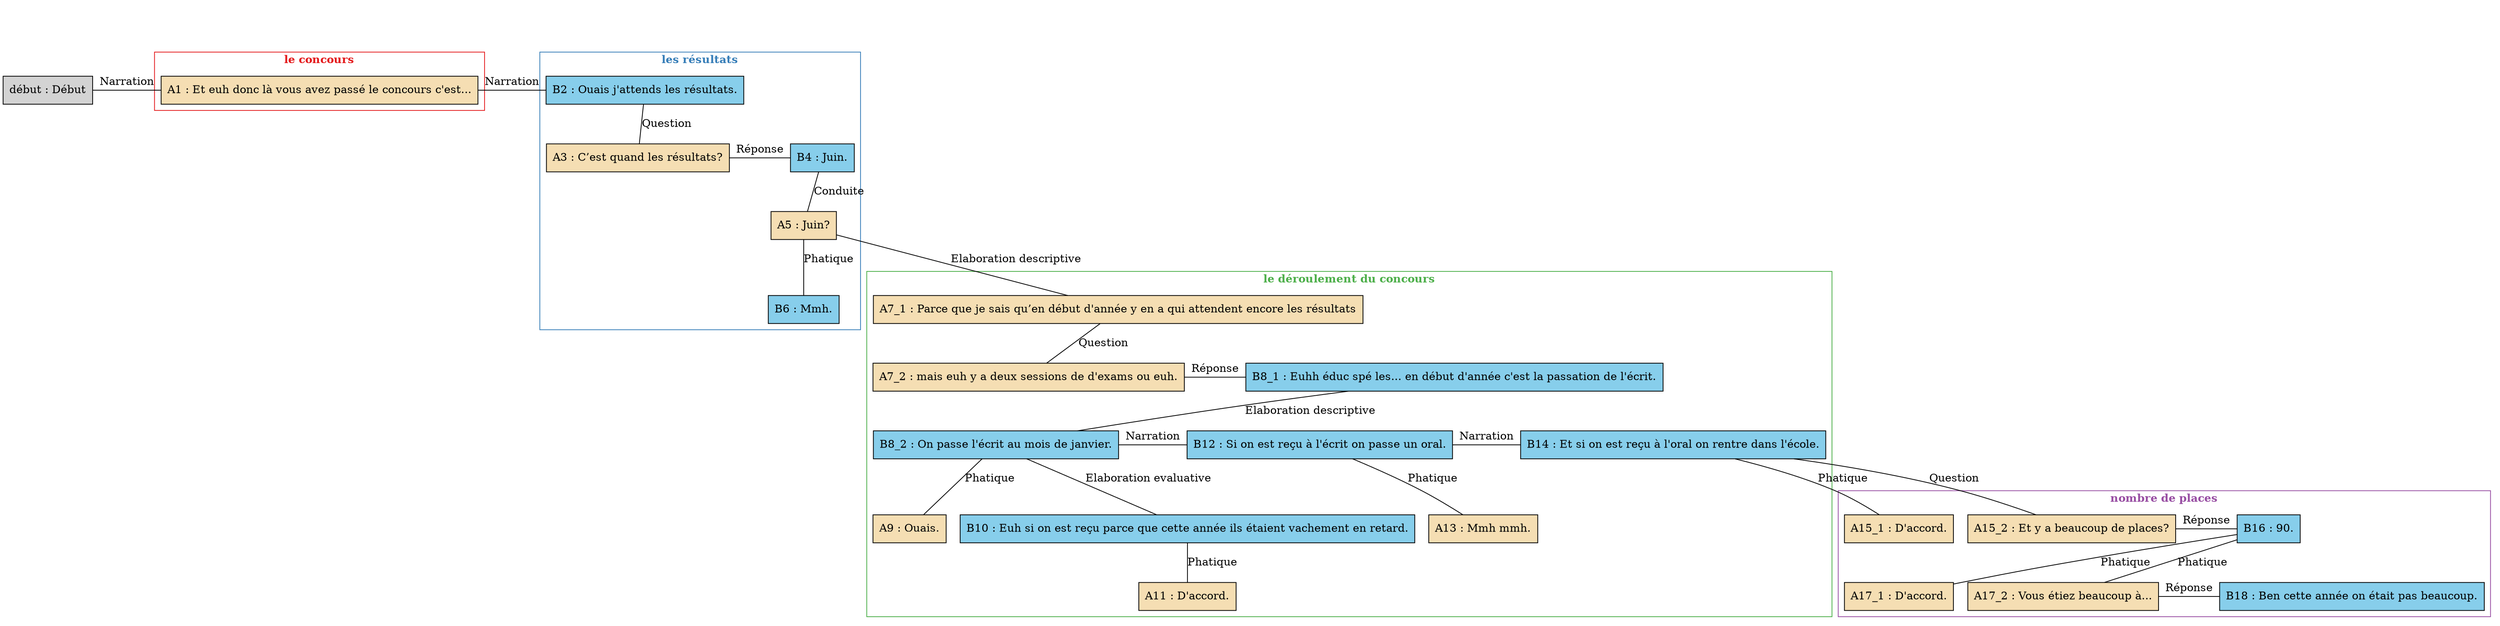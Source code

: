 digraph C05 {
	node [shape=box style=filled]
	newrank=true
	zero [style=invis]
	"début" [label="début : Début"]
	A1 [label="A1 : Et euh donc là vous avez passé le concours c'est..." fillcolor=wheat]
	B2 [label="B2 : Ouais j'attends les résultats." fillcolor=skyblue]
	A3 [label="A3 : C’est quand les résultats?" fillcolor=wheat]
	B4 [label="B4 : Juin." fillcolor=skyblue]
	A5 [label="A5 : Juin?" fillcolor=wheat]
	B6 [label="B6 : Mmh." fillcolor=skyblue]
	A7_1 [label="A7_1 : Parce que je sais qu’en début d'année y en a qui attendent encore les résultats" fillcolor=wheat]
	A7_2 [label="A7_2 : mais euh y a deux sessions de d'exams ou euh." fillcolor=wheat]
	B8_1 [label="B8_1 : Euhh éduc spé les... en début d'année c'est la passation de l'écrit." fillcolor=skyblue]
	B8_2 [label="B8_2 : On passe l'écrit au mois de janvier." fillcolor=skyblue]
	A9 [label="A9 : Ouais." fillcolor=wheat]
	B10 [label="B10 : Euh si on est reçu parce que cette année ils étaient vachement en retard." fillcolor=skyblue]
	A11 [label="A11 : D'accord." fillcolor=wheat]
	B12 [label="B12 : Si on est reçu à l'écrit on passe un oral." fillcolor=skyblue]
	A13 [label="A13 : Mmh mmh." fillcolor=wheat]
	B14 [label="B14 : Et si on est reçu à l'oral on rentre dans l'école." fillcolor=skyblue]
	A15_1 [label="A15_1 : D'accord." fillcolor=wheat]
	A15_2 [label="A15_2 : Et y a beaucoup de places?" fillcolor=wheat]
	B16 [label="B16 : 90." fillcolor=skyblue]
	A17_1 [label="A17_1 : D'accord." fillcolor=wheat]
	A17_2 [label="A17_2 : Vous étiez beaucoup à..." fillcolor=wheat]
	B18 [label="B18 : Ben cette année on était pas beaucoup." fillcolor=skyblue]
	zero -> "début" [label="" style=invis]
	zero -> A1 [style=invis weight=1]
	"début" -> A1 [label=Narration constraint=false dir=none]
	zero -> B2 [style=invis weight=1]
	A1 -> B2 [label=Narration constraint=false dir=none]
	B2 -> A3 [label=Question dir=none weight=2]
	B2 -> B4 [style=invis weight=1]
	A3 -> B4 [label="Réponse" constraint=false dir=none]
	B4 -> A5 [label=Conduite dir=none weight=2]
	A5 -> B6 [label=Phatique dir=none weight=2]
	A5 -> A7_1 [label="Elaboration descriptive" dir=none weight=2]
	A7_1 -> A7_2 [label=Question dir=none weight=2]
	A7_1 -> B8_1 [style=invis weight=1]
	A7_2 -> B8_1 [label="Réponse" constraint=false dir=none]
	B8_1 -> B8_2 [label="Elaboration descriptive" dir=none weight=2]
	B8_2 -> A9 [label=Phatique dir=none weight=2]
	B8_2 -> B10 [label="Elaboration evaluative" dir=none weight=2]
	B10 -> A11 [label=Phatique dir=none weight=2]
	B8_1 -> B12 [style=invis weight=1]
	B8_2 -> B12 [label=Narration constraint=false dir=none]
	B12 -> A13 [label=Phatique dir=none weight=2]
	B8_1 -> B14 [style=invis weight=1]
	B12 -> B14 [label=Narration constraint=false dir=none]
	B14 -> A15_1 [label=Phatique dir=none weight=2]
	B14 -> A15_2 [label=Question dir=none weight=2]
	B14 -> B16 [style=invis weight=1]
	A15_2 -> B16 [label="Réponse" constraint=false dir=none]
	B16 -> A17_1 [label=Phatique dir=none weight=2]
	B16 -> A17_2 [label=Phatique dir=none weight=2]
	B16 -> B18 [style=invis weight=1]
	A17_2 -> B18 [label="Réponse" constraint=false dir=none]
	subgraph cluster_1 {
		label=<<B>le concours</B>>
		colorscheme=set19
		color=1
		fontcolor=1
		A1
	}
	subgraph cluster_2 {
		label=<<B>les résultats</B>>
		colorscheme=set19
		color=2
		fontcolor=2
		B2
		A3
		B4
		A5
		B6
	}
	subgraph cluster_3 {
		label=<<B>le déroulement du concours</B>>
		colorscheme=set19
		color=3
		fontcolor=3
		A7_1
		A7_2
		B8_1
		B8_2
		A9
		B10
		A11
		B12
		A13
		B14
	}
	subgraph cluster_4 {
		label=<<B>nombre de places</B>>
		colorscheme=set19
		color=4
		fontcolor=4
		A15_1
		A15_2
		B16
		A17_1
		A17_2
		B18
	}
}

